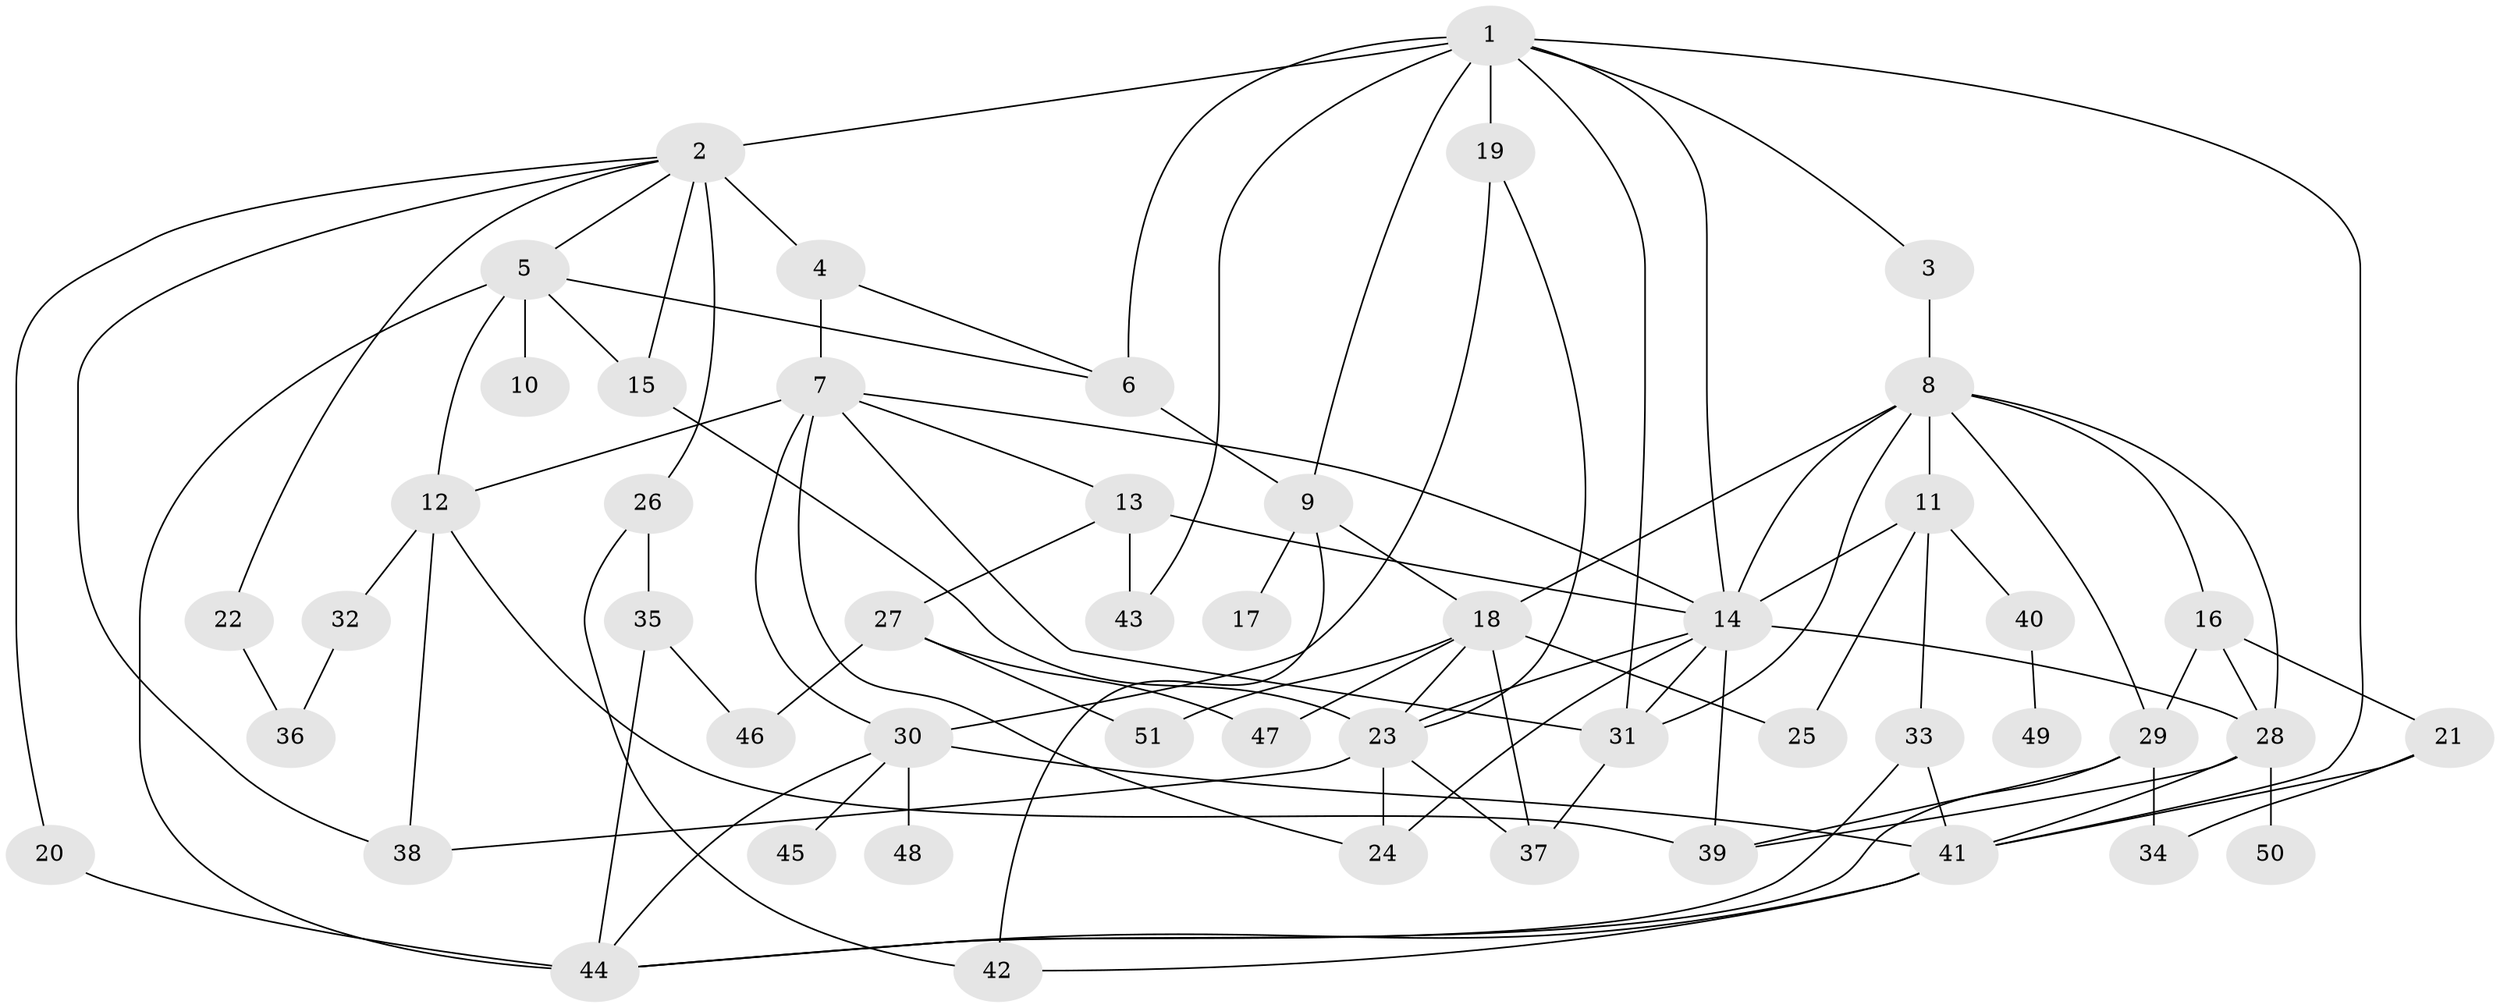 // original degree distribution, {3: 0.2619047619047619, 4: 0.12698412698412698, 6: 0.05555555555555555, 5: 0.05555555555555555, 2: 0.29365079365079366, 7: 0.031746031746031744, 1: 0.1746031746031746}
// Generated by graph-tools (version 1.1) at 2025/48/03/04/25 22:48:59]
// undirected, 51 vertices, 98 edges
graph export_dot {
  node [color=gray90,style=filled];
  1;
  2;
  3;
  4;
  5;
  6;
  7;
  8;
  9;
  10;
  11;
  12;
  13;
  14;
  15;
  16;
  17;
  18;
  19;
  20;
  21;
  22;
  23;
  24;
  25;
  26;
  27;
  28;
  29;
  30;
  31;
  32;
  33;
  34;
  35;
  36;
  37;
  38;
  39;
  40;
  41;
  42;
  43;
  44;
  45;
  46;
  47;
  48;
  49;
  50;
  51;
  1 -- 2 [weight=1.0];
  1 -- 3 [weight=2.0];
  1 -- 6 [weight=2.0];
  1 -- 9 [weight=1.0];
  1 -- 14 [weight=1.0];
  1 -- 19 [weight=2.0];
  1 -- 31 [weight=1.0];
  1 -- 41 [weight=1.0];
  1 -- 43 [weight=1.0];
  2 -- 4 [weight=3.0];
  2 -- 5 [weight=1.0];
  2 -- 15 [weight=1.0];
  2 -- 20 [weight=1.0];
  2 -- 22 [weight=1.0];
  2 -- 26 [weight=1.0];
  2 -- 38 [weight=1.0];
  3 -- 8 [weight=3.0];
  4 -- 6 [weight=1.0];
  4 -- 7 [weight=2.0];
  5 -- 6 [weight=1.0];
  5 -- 10 [weight=1.0];
  5 -- 12 [weight=2.0];
  5 -- 15 [weight=1.0];
  5 -- 44 [weight=1.0];
  6 -- 9 [weight=1.0];
  7 -- 12 [weight=1.0];
  7 -- 13 [weight=1.0];
  7 -- 14 [weight=1.0];
  7 -- 24 [weight=1.0];
  7 -- 30 [weight=1.0];
  7 -- 31 [weight=1.0];
  8 -- 11 [weight=1.0];
  8 -- 14 [weight=1.0];
  8 -- 16 [weight=2.0];
  8 -- 18 [weight=1.0];
  8 -- 28 [weight=2.0];
  8 -- 29 [weight=1.0];
  8 -- 31 [weight=1.0];
  9 -- 17 [weight=1.0];
  9 -- 18 [weight=2.0];
  9 -- 42 [weight=1.0];
  11 -- 14 [weight=1.0];
  11 -- 25 [weight=1.0];
  11 -- 33 [weight=1.0];
  11 -- 40 [weight=1.0];
  12 -- 32 [weight=1.0];
  12 -- 38 [weight=1.0];
  12 -- 39 [weight=1.0];
  13 -- 14 [weight=3.0];
  13 -- 27 [weight=1.0];
  13 -- 43 [weight=1.0];
  14 -- 23 [weight=1.0];
  14 -- 24 [weight=1.0];
  14 -- 28 [weight=1.0];
  14 -- 31 [weight=1.0];
  14 -- 39 [weight=2.0];
  15 -- 23 [weight=1.0];
  16 -- 21 [weight=1.0];
  16 -- 28 [weight=1.0];
  16 -- 29 [weight=2.0];
  18 -- 23 [weight=1.0];
  18 -- 25 [weight=1.0];
  18 -- 37 [weight=1.0];
  18 -- 47 [weight=1.0];
  18 -- 51 [weight=1.0];
  19 -- 23 [weight=1.0];
  19 -- 30 [weight=1.0];
  20 -- 44 [weight=2.0];
  21 -- 34 [weight=1.0];
  21 -- 41 [weight=1.0];
  22 -- 36 [weight=2.0];
  23 -- 24 [weight=1.0];
  23 -- 37 [weight=1.0];
  23 -- 38 [weight=1.0];
  26 -- 35 [weight=1.0];
  26 -- 42 [weight=1.0];
  27 -- 46 [weight=1.0];
  27 -- 47 [weight=1.0];
  27 -- 51 [weight=1.0];
  28 -- 39 [weight=1.0];
  28 -- 41 [weight=1.0];
  28 -- 50 [weight=1.0];
  29 -- 34 [weight=1.0];
  29 -- 39 [weight=1.0];
  29 -- 44 [weight=1.0];
  30 -- 41 [weight=2.0];
  30 -- 44 [weight=1.0];
  30 -- 45 [weight=1.0];
  30 -- 48 [weight=1.0];
  31 -- 37 [weight=1.0];
  32 -- 36 [weight=1.0];
  33 -- 41 [weight=1.0];
  33 -- 44 [weight=1.0];
  35 -- 44 [weight=1.0];
  35 -- 46 [weight=1.0];
  40 -- 49 [weight=1.0];
  41 -- 42 [weight=1.0];
  41 -- 44 [weight=1.0];
}
